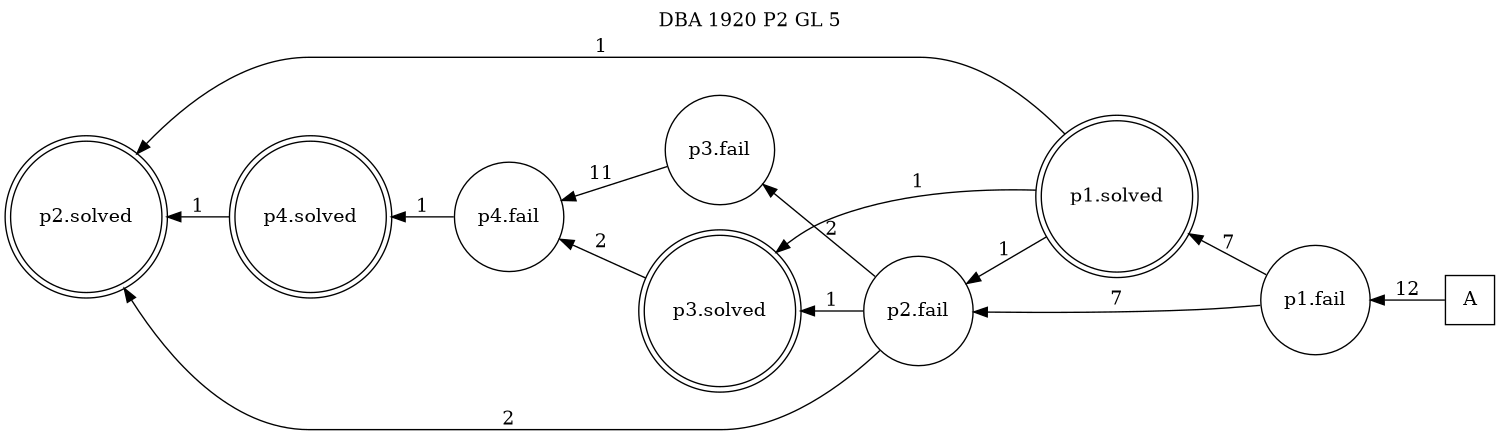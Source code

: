 digraph DBA_1920_P2_GL_5 {
labelloc="tl"
label= " DBA 1920 P2 GL 5 "
rankdir="RL";
graph [ size=" 10 , 10 !"]

"A" [shape="square" label="A"]
"p1.fail" [shape="circle" label="p1.fail"]
"p2.fail" [shape="circle" label="p2.fail"]
"p3.fail" [shape="circle" label="p3.fail"]
"p1.solved" [shape="doublecircle" label="p1.solved"]
"p2.solved" [shape="doublecircle" label="p2.solved"]
"p4.fail" [shape="circle" label="p4.fail"]
"p3.solved" [shape="doublecircle" label="p3.solved"]
"p4.solved" [shape="doublecircle" label="p4.solved"]
"A" -> "p1.fail" [ label=12]
"p1.fail" -> "p2.fail" [ label=7]
"p1.fail" -> "p1.solved" [ label=7]
"p2.fail" -> "p3.fail" [ label=2]
"p2.fail" -> "p2.solved" [ label=2]
"p2.fail" -> "p3.solved" [ label=1]
"p3.fail" -> "p4.fail" [ label=11]
"p1.solved" -> "p2.fail" [ label=1]
"p1.solved" -> "p2.solved" [ label=1]
"p1.solved" -> "p3.solved" [ label=1]
"p4.fail" -> "p4.solved" [ label=1]
"p3.solved" -> "p4.fail" [ label=2]
"p4.solved" -> "p2.solved" [ label=1]
}
